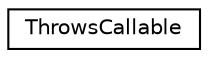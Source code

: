 digraph "Graphical Class Hierarchy"
{
  edge [fontname="Helvetica",fontsize="10",labelfontname="Helvetica",labelfontsize="10"];
  node [fontname="Helvetica",fontsize="10",shape=record];
  rankdir="LR";
  Node0 [label="ThrowsCallable",height=0.2,width=0.4,color="black", fillcolor="white", style="filled",URL="$struct_throws_callable.html"];
}

